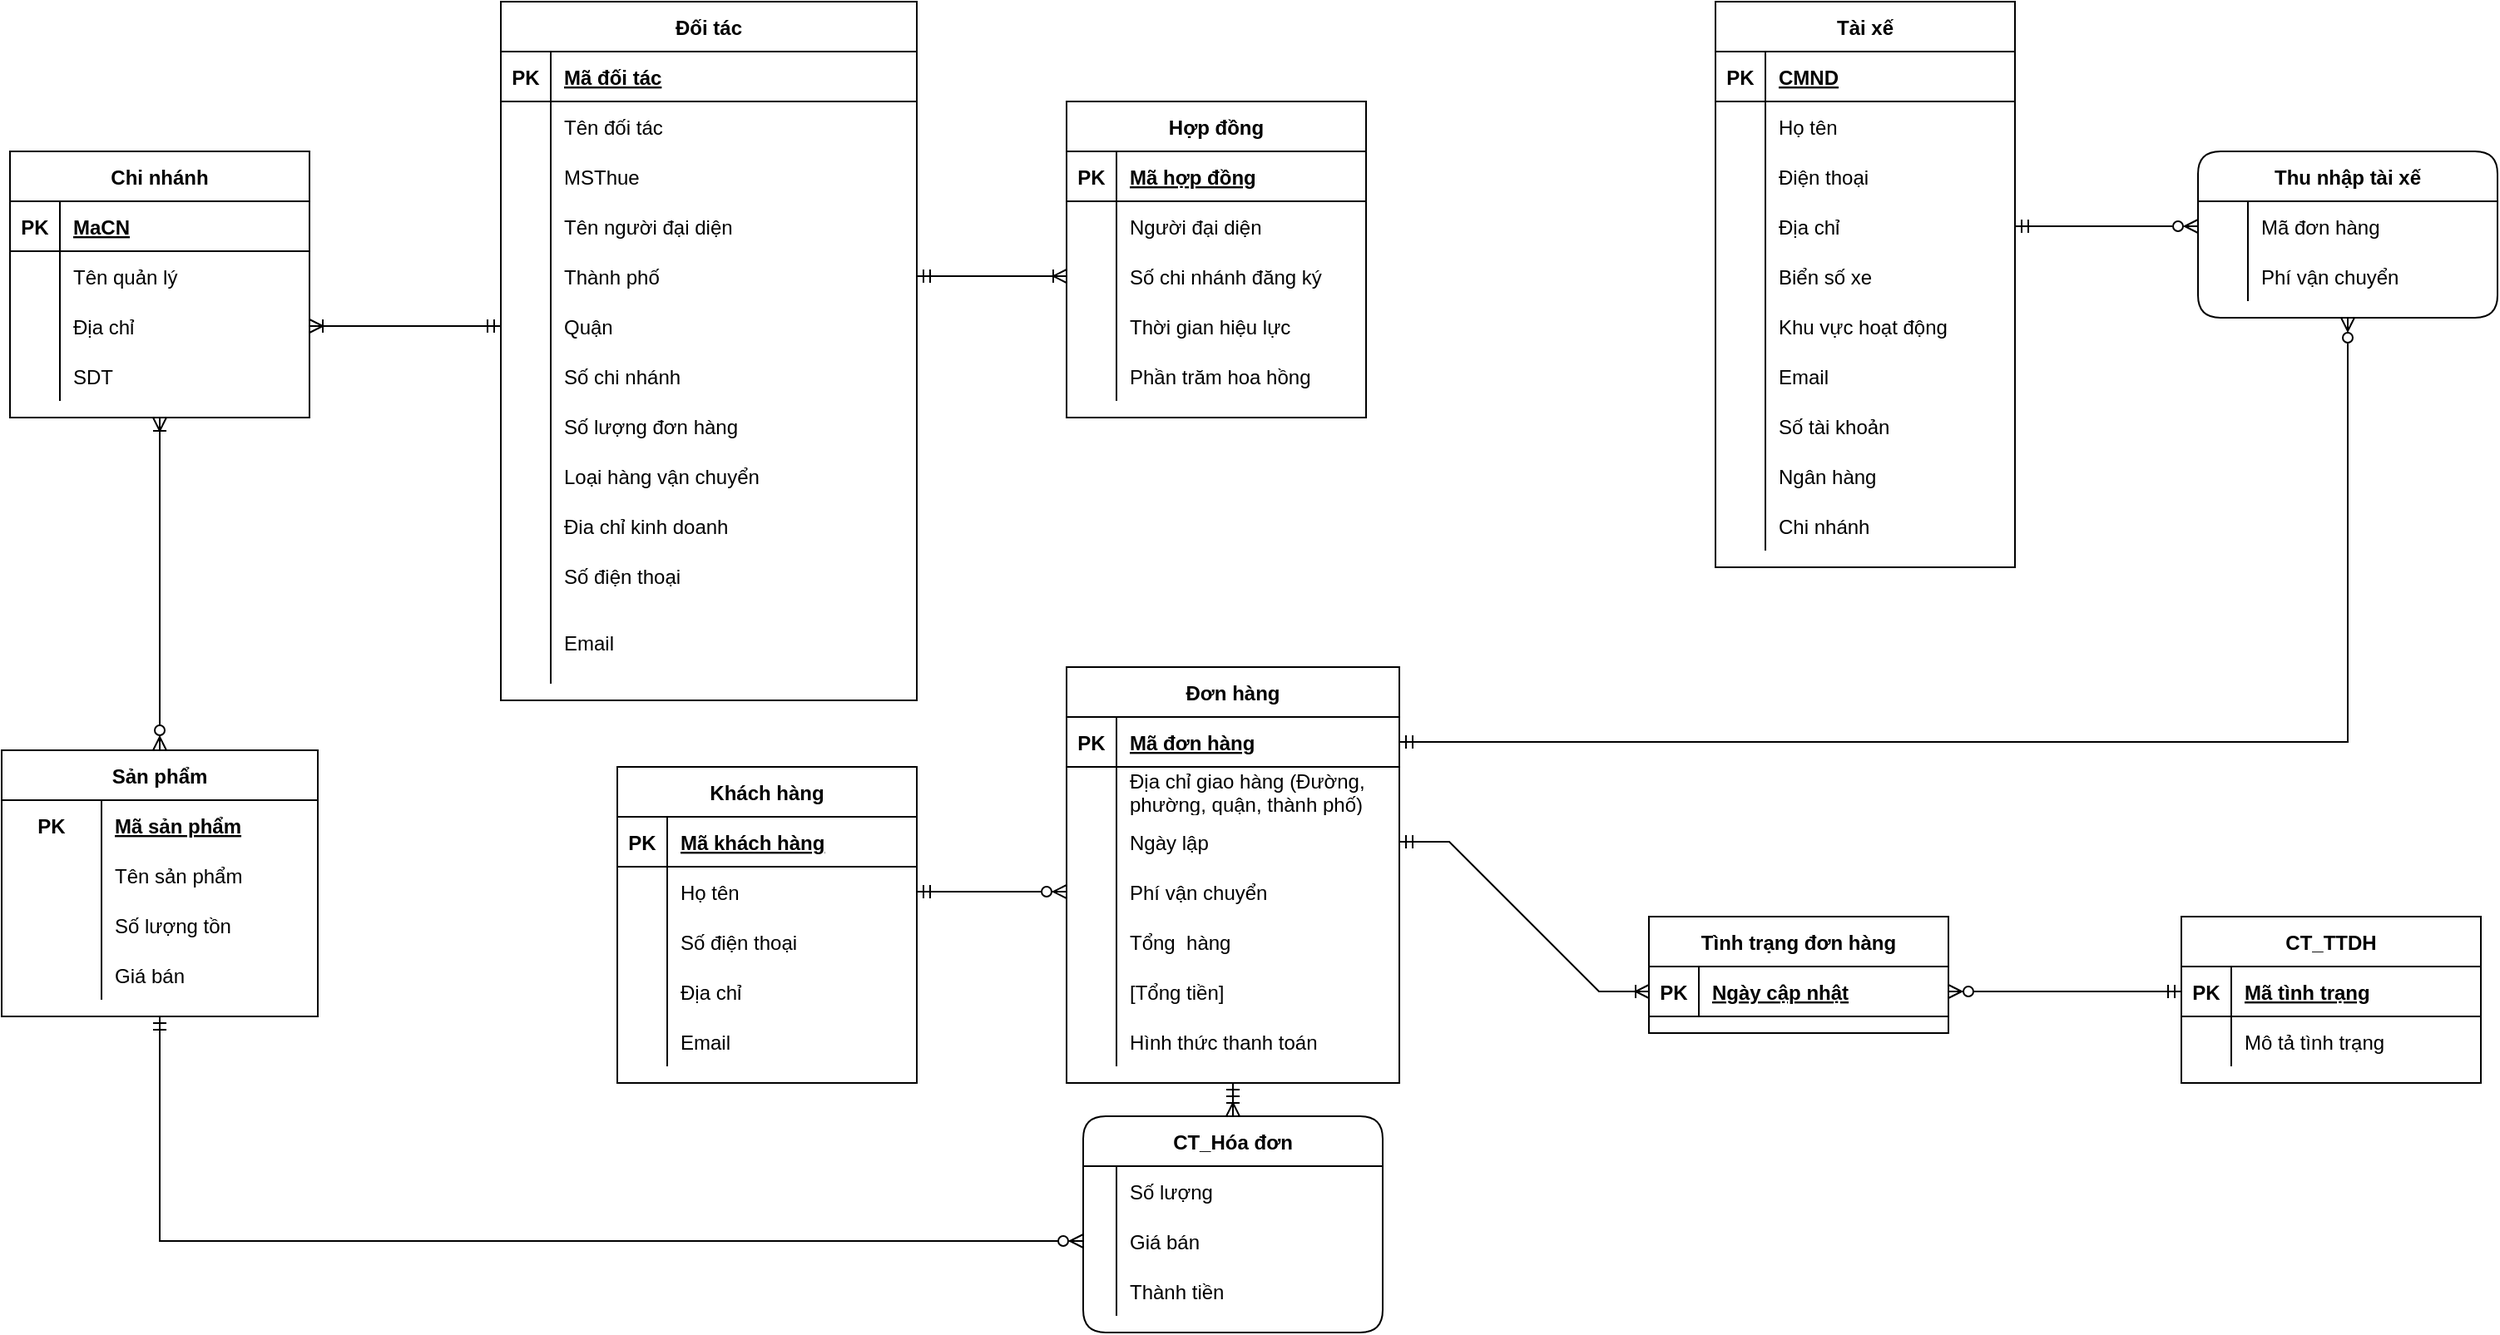 <mxfile version="15.4.0" type="device"><diagram id="R2lEEEUBdFMjLlhIrx00" name="Page-1"><mxGraphModel dx="1874" dy="1692" grid="1" gridSize="10" guides="1" tooltips="1" connect="1" arrows="1" fold="1" page="1" pageScale="1" pageWidth="850" pageHeight="1100" math="0" shadow="0" extFonts="Permanent Marker^https://fonts.googleapis.com/css?family=Permanent+Marker"><root><mxCell id="0"/><mxCell id="1" parent="0"/><mxCell id="YXAQcpSXE8l1mbAlE0Yn-155" value="Tài xế" style="shape=table;startSize=30;container=1;collapsible=1;childLayout=tableLayout;fixedRows=1;rowLines=0;fontStyle=1;align=center;resizeLast=1;" parent="1" vertex="1"><mxGeometry x="890" y="-30" width="180" height="340" as="geometry"/></mxCell><mxCell id="YXAQcpSXE8l1mbAlE0Yn-156" value="" style="shape=partialRectangle;collapsible=0;dropTarget=0;pointerEvents=0;fillColor=none;top=0;left=0;bottom=1;right=0;points=[[0,0.5],[1,0.5]];portConstraint=eastwest;" parent="YXAQcpSXE8l1mbAlE0Yn-155" vertex="1"><mxGeometry y="30" width="180" height="30" as="geometry"/></mxCell><mxCell id="YXAQcpSXE8l1mbAlE0Yn-157" value="PK" style="shape=partialRectangle;connectable=0;fillColor=none;top=0;left=0;bottom=0;right=0;fontStyle=1;overflow=hidden;" parent="YXAQcpSXE8l1mbAlE0Yn-156" vertex="1"><mxGeometry width="30" height="30" as="geometry"><mxRectangle width="30" height="30" as="alternateBounds"/></mxGeometry></mxCell><mxCell id="YXAQcpSXE8l1mbAlE0Yn-158" value="CMND" style="shape=partialRectangle;connectable=0;fillColor=none;top=0;left=0;bottom=0;right=0;align=left;spacingLeft=6;fontStyle=5;overflow=hidden;" parent="YXAQcpSXE8l1mbAlE0Yn-156" vertex="1"><mxGeometry x="30" width="150" height="30" as="geometry"><mxRectangle width="150" height="30" as="alternateBounds"/></mxGeometry></mxCell><mxCell id="YXAQcpSXE8l1mbAlE0Yn-159" value="" style="shape=partialRectangle;collapsible=0;dropTarget=0;pointerEvents=0;fillColor=none;top=0;left=0;bottom=0;right=0;points=[[0,0.5],[1,0.5]];portConstraint=eastwest;" parent="YXAQcpSXE8l1mbAlE0Yn-155" vertex="1"><mxGeometry y="60" width="180" height="30" as="geometry"/></mxCell><mxCell id="YXAQcpSXE8l1mbAlE0Yn-160" value="" style="shape=partialRectangle;connectable=0;fillColor=none;top=0;left=0;bottom=0;right=0;editable=1;overflow=hidden;" parent="YXAQcpSXE8l1mbAlE0Yn-159" vertex="1"><mxGeometry width="30" height="30" as="geometry"><mxRectangle width="30" height="30" as="alternateBounds"/></mxGeometry></mxCell><mxCell id="YXAQcpSXE8l1mbAlE0Yn-161" value="Họ tên" style="shape=partialRectangle;connectable=0;fillColor=none;top=0;left=0;bottom=0;right=0;align=left;spacingLeft=6;overflow=hidden;" parent="YXAQcpSXE8l1mbAlE0Yn-159" vertex="1"><mxGeometry x="30" width="150" height="30" as="geometry"><mxRectangle width="150" height="30" as="alternateBounds"/></mxGeometry></mxCell><mxCell id="YXAQcpSXE8l1mbAlE0Yn-162" value="" style="shape=partialRectangle;collapsible=0;dropTarget=0;pointerEvents=0;fillColor=none;top=0;left=0;bottom=0;right=0;points=[[0,0.5],[1,0.5]];portConstraint=eastwest;" parent="YXAQcpSXE8l1mbAlE0Yn-155" vertex="1"><mxGeometry y="90" width="180" height="30" as="geometry"/></mxCell><mxCell id="YXAQcpSXE8l1mbAlE0Yn-163" value="" style="shape=partialRectangle;connectable=0;fillColor=none;top=0;left=0;bottom=0;right=0;editable=1;overflow=hidden;" parent="YXAQcpSXE8l1mbAlE0Yn-162" vertex="1"><mxGeometry width="30" height="30" as="geometry"><mxRectangle width="30" height="30" as="alternateBounds"/></mxGeometry></mxCell><mxCell id="YXAQcpSXE8l1mbAlE0Yn-164" value="Điện thoại" style="shape=partialRectangle;connectable=0;fillColor=none;top=0;left=0;bottom=0;right=0;align=left;spacingLeft=6;overflow=hidden;" parent="YXAQcpSXE8l1mbAlE0Yn-162" vertex="1"><mxGeometry x="30" width="150" height="30" as="geometry"><mxRectangle width="150" height="30" as="alternateBounds"/></mxGeometry></mxCell><mxCell id="YXAQcpSXE8l1mbAlE0Yn-165" value="" style="shape=partialRectangle;collapsible=0;dropTarget=0;pointerEvents=0;fillColor=none;top=0;left=0;bottom=0;right=0;points=[[0,0.5],[1,0.5]];portConstraint=eastwest;" parent="YXAQcpSXE8l1mbAlE0Yn-155" vertex="1"><mxGeometry y="120" width="180" height="30" as="geometry"/></mxCell><mxCell id="YXAQcpSXE8l1mbAlE0Yn-166" value="" style="shape=partialRectangle;connectable=0;fillColor=none;top=0;left=0;bottom=0;right=0;editable=1;overflow=hidden;" parent="YXAQcpSXE8l1mbAlE0Yn-165" vertex="1"><mxGeometry width="30" height="30" as="geometry"><mxRectangle width="30" height="30" as="alternateBounds"/></mxGeometry></mxCell><mxCell id="YXAQcpSXE8l1mbAlE0Yn-167" value="Địa chỉ" style="shape=partialRectangle;connectable=0;fillColor=none;top=0;left=0;bottom=0;right=0;align=left;spacingLeft=6;overflow=hidden;" parent="YXAQcpSXE8l1mbAlE0Yn-165" vertex="1"><mxGeometry x="30" width="150" height="30" as="geometry"><mxRectangle width="150" height="30" as="alternateBounds"/></mxGeometry></mxCell><mxCell id="YXAQcpSXE8l1mbAlE0Yn-168" value="" style="shape=partialRectangle;collapsible=0;dropTarget=0;pointerEvents=0;fillColor=none;top=0;left=0;bottom=0;right=0;points=[[0,0.5],[1,0.5]];portConstraint=eastwest;" parent="YXAQcpSXE8l1mbAlE0Yn-155" vertex="1"><mxGeometry y="150" width="180" height="30" as="geometry"/></mxCell><mxCell id="YXAQcpSXE8l1mbAlE0Yn-169" value="" style="shape=partialRectangle;connectable=0;fillColor=none;top=0;left=0;bottom=0;right=0;editable=1;overflow=hidden;" parent="YXAQcpSXE8l1mbAlE0Yn-168" vertex="1"><mxGeometry width="30" height="30" as="geometry"><mxRectangle width="30" height="30" as="alternateBounds"/></mxGeometry></mxCell><mxCell id="YXAQcpSXE8l1mbAlE0Yn-170" value="Biển số xe" style="shape=partialRectangle;connectable=0;fillColor=none;top=0;left=0;bottom=0;right=0;align=left;spacingLeft=6;overflow=hidden;" parent="YXAQcpSXE8l1mbAlE0Yn-168" vertex="1"><mxGeometry x="30" width="150" height="30" as="geometry"><mxRectangle width="150" height="30" as="alternateBounds"/></mxGeometry></mxCell><mxCell id="YXAQcpSXE8l1mbAlE0Yn-171" value="" style="shape=partialRectangle;collapsible=0;dropTarget=0;pointerEvents=0;fillColor=none;top=0;left=0;bottom=0;right=0;points=[[0,0.5],[1,0.5]];portConstraint=eastwest;" parent="YXAQcpSXE8l1mbAlE0Yn-155" vertex="1"><mxGeometry y="180" width="180" height="30" as="geometry"/></mxCell><mxCell id="YXAQcpSXE8l1mbAlE0Yn-172" value="" style="shape=partialRectangle;connectable=0;fillColor=none;top=0;left=0;bottom=0;right=0;editable=1;overflow=hidden;" parent="YXAQcpSXE8l1mbAlE0Yn-171" vertex="1"><mxGeometry width="30" height="30" as="geometry"><mxRectangle width="30" height="30" as="alternateBounds"/></mxGeometry></mxCell><mxCell id="YXAQcpSXE8l1mbAlE0Yn-173" value="Khu vực hoạt động" style="shape=partialRectangle;connectable=0;fillColor=none;top=0;left=0;bottom=0;right=0;align=left;spacingLeft=6;overflow=hidden;" parent="YXAQcpSXE8l1mbAlE0Yn-171" vertex="1"><mxGeometry x="30" width="150" height="30" as="geometry"><mxRectangle width="150" height="30" as="alternateBounds"/></mxGeometry></mxCell><mxCell id="YXAQcpSXE8l1mbAlE0Yn-174" value="" style="shape=partialRectangle;collapsible=0;dropTarget=0;pointerEvents=0;fillColor=none;top=0;left=0;bottom=0;right=0;points=[[0,0.5],[1,0.5]];portConstraint=eastwest;" parent="YXAQcpSXE8l1mbAlE0Yn-155" vertex="1"><mxGeometry y="210" width="180" height="30" as="geometry"/></mxCell><mxCell id="YXAQcpSXE8l1mbAlE0Yn-175" value="" style="shape=partialRectangle;connectable=0;fillColor=none;top=0;left=0;bottom=0;right=0;editable=1;overflow=hidden;" parent="YXAQcpSXE8l1mbAlE0Yn-174" vertex="1"><mxGeometry width="30" height="30" as="geometry"><mxRectangle width="30" height="30" as="alternateBounds"/></mxGeometry></mxCell><mxCell id="YXAQcpSXE8l1mbAlE0Yn-176" value="Email" style="shape=partialRectangle;connectable=0;fillColor=none;top=0;left=0;bottom=0;right=0;align=left;spacingLeft=6;overflow=hidden;" parent="YXAQcpSXE8l1mbAlE0Yn-174" vertex="1"><mxGeometry x="30" width="150" height="30" as="geometry"><mxRectangle width="150" height="30" as="alternateBounds"/></mxGeometry></mxCell><mxCell id="YXAQcpSXE8l1mbAlE0Yn-177" value="" style="shape=partialRectangle;collapsible=0;dropTarget=0;pointerEvents=0;fillColor=none;top=0;left=0;bottom=0;right=0;points=[[0,0.5],[1,0.5]];portConstraint=eastwest;" parent="YXAQcpSXE8l1mbAlE0Yn-155" vertex="1"><mxGeometry y="240" width="180" height="30" as="geometry"/></mxCell><mxCell id="YXAQcpSXE8l1mbAlE0Yn-178" value="" style="shape=partialRectangle;connectable=0;fillColor=none;top=0;left=0;bottom=0;right=0;editable=1;overflow=hidden;" parent="YXAQcpSXE8l1mbAlE0Yn-177" vertex="1"><mxGeometry width="30" height="30" as="geometry"><mxRectangle width="30" height="30" as="alternateBounds"/></mxGeometry></mxCell><mxCell id="YXAQcpSXE8l1mbAlE0Yn-179" value="Số tài khoản" style="shape=partialRectangle;connectable=0;fillColor=none;top=0;left=0;bottom=0;right=0;align=left;spacingLeft=6;overflow=hidden;" parent="YXAQcpSXE8l1mbAlE0Yn-177" vertex="1"><mxGeometry x="30" width="150" height="30" as="geometry"><mxRectangle width="150" height="30" as="alternateBounds"/></mxGeometry></mxCell><mxCell id="YXAQcpSXE8l1mbAlE0Yn-180" value="" style="shape=partialRectangle;collapsible=0;dropTarget=0;pointerEvents=0;fillColor=none;top=0;left=0;bottom=0;right=0;points=[[0,0.5],[1,0.5]];portConstraint=eastwest;" parent="YXAQcpSXE8l1mbAlE0Yn-155" vertex="1"><mxGeometry y="270" width="180" height="30" as="geometry"/></mxCell><mxCell id="YXAQcpSXE8l1mbAlE0Yn-181" value="" style="shape=partialRectangle;connectable=0;fillColor=none;top=0;left=0;bottom=0;right=0;editable=1;overflow=hidden;" parent="YXAQcpSXE8l1mbAlE0Yn-180" vertex="1"><mxGeometry width="30" height="30" as="geometry"><mxRectangle width="30" height="30" as="alternateBounds"/></mxGeometry></mxCell><mxCell id="YXAQcpSXE8l1mbAlE0Yn-182" value="Ngân hàng" style="shape=partialRectangle;connectable=0;fillColor=none;top=0;left=0;bottom=0;right=0;align=left;spacingLeft=6;overflow=hidden;" parent="YXAQcpSXE8l1mbAlE0Yn-180" vertex="1"><mxGeometry x="30" width="150" height="30" as="geometry"><mxRectangle width="150" height="30" as="alternateBounds"/></mxGeometry></mxCell><mxCell id="YXAQcpSXE8l1mbAlE0Yn-183" value="" style="shape=partialRectangle;collapsible=0;dropTarget=0;pointerEvents=0;fillColor=none;top=0;left=0;bottom=0;right=0;points=[[0,0.5],[1,0.5]];portConstraint=eastwest;" parent="YXAQcpSXE8l1mbAlE0Yn-155" vertex="1"><mxGeometry y="300" width="180" height="30" as="geometry"/></mxCell><mxCell id="YXAQcpSXE8l1mbAlE0Yn-184" value="" style="shape=partialRectangle;connectable=0;fillColor=none;top=0;left=0;bottom=0;right=0;editable=1;overflow=hidden;" parent="YXAQcpSXE8l1mbAlE0Yn-183" vertex="1"><mxGeometry width="30" height="30" as="geometry"><mxRectangle width="30" height="30" as="alternateBounds"/></mxGeometry></mxCell><mxCell id="YXAQcpSXE8l1mbAlE0Yn-185" value="Chi nhánh" style="shape=partialRectangle;connectable=0;fillColor=none;top=0;left=0;bottom=0;right=0;align=left;spacingLeft=6;overflow=hidden;" parent="YXAQcpSXE8l1mbAlE0Yn-183" vertex="1"><mxGeometry x="30" width="150" height="30" as="geometry"><mxRectangle width="150" height="30" as="alternateBounds"/></mxGeometry></mxCell><mxCell id="C-vyLk0tnHw3VtMMgP7b-23" value="Đối tác" style="shape=table;startSize=30;container=1;collapsible=1;childLayout=tableLayout;fixedRows=1;rowLines=0;fontStyle=1;align=center;resizeLast=1;" parent="1" vertex="1"><mxGeometry x="160" y="-30" width="250" height="420" as="geometry"/></mxCell><mxCell id="C-vyLk0tnHw3VtMMgP7b-24" value="" style="shape=partialRectangle;collapsible=0;dropTarget=0;pointerEvents=0;fillColor=none;points=[[0,0.5],[1,0.5]];portConstraint=eastwest;top=0;left=0;right=0;bottom=1;" parent="C-vyLk0tnHw3VtMMgP7b-23" vertex="1"><mxGeometry y="30" width="250" height="30" as="geometry"/></mxCell><mxCell id="C-vyLk0tnHw3VtMMgP7b-25" value="PK" style="shape=partialRectangle;overflow=hidden;connectable=0;fillColor=none;top=0;left=0;bottom=0;right=0;fontStyle=1;" parent="C-vyLk0tnHw3VtMMgP7b-24" vertex="1"><mxGeometry width="30" height="30" as="geometry"><mxRectangle width="30" height="30" as="alternateBounds"/></mxGeometry></mxCell><mxCell id="C-vyLk0tnHw3VtMMgP7b-26" value="Mã đối tác" style="shape=partialRectangle;overflow=hidden;connectable=0;fillColor=none;top=0;left=0;bottom=0;right=0;align=left;spacingLeft=6;fontStyle=5;" parent="C-vyLk0tnHw3VtMMgP7b-24" vertex="1"><mxGeometry x="30" width="220" height="30" as="geometry"><mxRectangle width="220" height="30" as="alternateBounds"/></mxGeometry></mxCell><mxCell id="C-vyLk0tnHw3VtMMgP7b-27" value="" style="shape=partialRectangle;collapsible=0;dropTarget=0;pointerEvents=0;fillColor=none;points=[[0,0.5],[1,0.5]];portConstraint=eastwest;top=0;left=0;right=0;bottom=0;" parent="C-vyLk0tnHw3VtMMgP7b-23" vertex="1"><mxGeometry y="60" width="250" height="30" as="geometry"/></mxCell><mxCell id="C-vyLk0tnHw3VtMMgP7b-28" value="" style="shape=partialRectangle;overflow=hidden;connectable=0;fillColor=none;top=0;left=0;bottom=0;right=0;" parent="C-vyLk0tnHw3VtMMgP7b-27" vertex="1"><mxGeometry width="30" height="30" as="geometry"><mxRectangle width="30" height="30" as="alternateBounds"/></mxGeometry></mxCell><mxCell id="C-vyLk0tnHw3VtMMgP7b-29" value="Tên đối tác" style="shape=partialRectangle;overflow=hidden;connectable=0;fillColor=none;top=0;left=0;bottom=0;right=0;align=left;spacingLeft=6;" parent="C-vyLk0tnHw3VtMMgP7b-27" vertex="1"><mxGeometry x="30" width="220" height="30" as="geometry"><mxRectangle width="220" height="30" as="alternateBounds"/></mxGeometry></mxCell><mxCell id="uas-45tj4KwKF6VqmaHN-10" value="" style="shape=partialRectangle;collapsible=0;dropTarget=0;pointerEvents=0;fillColor=none;top=0;left=0;bottom=0;right=0;points=[[0,0.5],[1,0.5]];portConstraint=eastwest;" parent="C-vyLk0tnHw3VtMMgP7b-23" vertex="1"><mxGeometry y="90" width="250" height="30" as="geometry"/></mxCell><mxCell id="uas-45tj4KwKF6VqmaHN-11" value="" style="shape=partialRectangle;connectable=0;fillColor=none;top=0;left=0;bottom=0;right=0;editable=1;overflow=hidden;" parent="uas-45tj4KwKF6VqmaHN-10" vertex="1"><mxGeometry width="30" height="30" as="geometry"><mxRectangle width="30" height="30" as="alternateBounds"/></mxGeometry></mxCell><mxCell id="uas-45tj4KwKF6VqmaHN-12" value="MSThue" style="shape=partialRectangle;connectable=0;fillColor=none;top=0;left=0;bottom=0;right=0;align=left;spacingLeft=6;overflow=hidden;" parent="uas-45tj4KwKF6VqmaHN-10" vertex="1"><mxGeometry x="30" width="220" height="30" as="geometry"><mxRectangle width="220" height="30" as="alternateBounds"/></mxGeometry></mxCell><mxCell id="fnrPfXZx7cAHOLC7hxs2-1" value="" style="shape=partialRectangle;collapsible=0;dropTarget=0;pointerEvents=0;fillColor=none;points=[[0,0.5],[1,0.5]];portConstraint=eastwest;top=0;left=0;right=0;bottom=0;" parent="C-vyLk0tnHw3VtMMgP7b-23" vertex="1"><mxGeometry y="120" width="250" height="30" as="geometry"/></mxCell><mxCell id="fnrPfXZx7cAHOLC7hxs2-2" value="" style="shape=partialRectangle;overflow=hidden;connectable=0;fillColor=none;top=0;left=0;bottom=0;right=0;" parent="fnrPfXZx7cAHOLC7hxs2-1" vertex="1"><mxGeometry width="30" height="30" as="geometry"><mxRectangle width="30" height="30" as="alternateBounds"/></mxGeometry></mxCell><mxCell id="fnrPfXZx7cAHOLC7hxs2-3" value="Tên người đại diện" style="shape=partialRectangle;overflow=hidden;connectable=0;fillColor=none;top=0;left=0;bottom=0;right=0;align=left;spacingLeft=6;" parent="fnrPfXZx7cAHOLC7hxs2-1" vertex="1"><mxGeometry x="30" width="220" height="30" as="geometry"><mxRectangle width="220" height="30" as="alternateBounds"/></mxGeometry></mxCell><mxCell id="YXAQcpSXE8l1mbAlE0Yn-1" value="" style="shape=partialRectangle;collapsible=0;dropTarget=0;pointerEvents=0;fillColor=none;points=[[0,0.5],[1,0.5]];portConstraint=eastwest;top=0;left=0;right=0;bottom=0;" parent="C-vyLk0tnHw3VtMMgP7b-23" vertex="1"><mxGeometry y="150" width="250" height="30" as="geometry"/></mxCell><mxCell id="YXAQcpSXE8l1mbAlE0Yn-2" value="" style="shape=partialRectangle;overflow=hidden;connectable=0;fillColor=none;top=0;left=0;bottom=0;right=0;" parent="YXAQcpSXE8l1mbAlE0Yn-1" vertex="1"><mxGeometry width="30" height="30" as="geometry"><mxRectangle width="30" height="30" as="alternateBounds"/></mxGeometry></mxCell><mxCell id="YXAQcpSXE8l1mbAlE0Yn-3" value="Thành phố" style="shape=partialRectangle;overflow=hidden;connectable=0;fillColor=none;top=0;left=0;bottom=0;right=0;align=left;spacingLeft=6;" parent="YXAQcpSXE8l1mbAlE0Yn-1" vertex="1"><mxGeometry x="30" width="220" height="30" as="geometry"><mxRectangle width="220" height="30" as="alternateBounds"/></mxGeometry></mxCell><mxCell id="YXAQcpSXE8l1mbAlE0Yn-4" value="" style="shape=partialRectangle;collapsible=0;dropTarget=0;pointerEvents=0;fillColor=none;points=[[0,0.5],[1,0.5]];portConstraint=eastwest;top=0;left=0;right=0;bottom=0;" parent="C-vyLk0tnHw3VtMMgP7b-23" vertex="1"><mxGeometry y="180" width="250" height="30" as="geometry"/></mxCell><mxCell id="YXAQcpSXE8l1mbAlE0Yn-5" value="" style="shape=partialRectangle;overflow=hidden;connectable=0;fillColor=none;top=0;left=0;bottom=0;right=0;" parent="YXAQcpSXE8l1mbAlE0Yn-4" vertex="1"><mxGeometry width="30" height="30" as="geometry"><mxRectangle width="30" height="30" as="alternateBounds"/></mxGeometry></mxCell><mxCell id="YXAQcpSXE8l1mbAlE0Yn-6" value="Quận" style="shape=partialRectangle;overflow=hidden;connectable=0;fillColor=none;top=0;left=0;bottom=0;right=0;align=left;spacingLeft=6;" parent="YXAQcpSXE8l1mbAlE0Yn-4" vertex="1"><mxGeometry x="30" width="220" height="30" as="geometry"><mxRectangle width="220" height="30" as="alternateBounds"/></mxGeometry></mxCell><mxCell id="YXAQcpSXE8l1mbAlE0Yn-7" value="" style="shape=partialRectangle;collapsible=0;dropTarget=0;pointerEvents=0;fillColor=none;points=[[0,0.5],[1,0.5]];portConstraint=eastwest;top=0;left=0;right=0;bottom=0;" parent="C-vyLk0tnHw3VtMMgP7b-23" vertex="1"><mxGeometry y="210" width="250" height="30" as="geometry"/></mxCell><mxCell id="YXAQcpSXE8l1mbAlE0Yn-8" value="" style="shape=partialRectangle;overflow=hidden;connectable=0;fillColor=none;top=0;left=0;bottom=0;right=0;" parent="YXAQcpSXE8l1mbAlE0Yn-7" vertex="1"><mxGeometry width="30" height="30" as="geometry"><mxRectangle width="30" height="30" as="alternateBounds"/></mxGeometry></mxCell><mxCell id="YXAQcpSXE8l1mbAlE0Yn-9" value="Số chi nhánh" style="shape=partialRectangle;overflow=hidden;connectable=0;fillColor=none;top=0;left=0;bottom=0;right=0;align=left;spacingLeft=6;" parent="YXAQcpSXE8l1mbAlE0Yn-7" vertex="1"><mxGeometry x="30" width="220" height="30" as="geometry"><mxRectangle width="220" height="30" as="alternateBounds"/></mxGeometry></mxCell><mxCell id="YXAQcpSXE8l1mbAlE0Yn-10" value="" style="shape=partialRectangle;collapsible=0;dropTarget=0;pointerEvents=0;fillColor=none;points=[[0,0.5],[1,0.5]];portConstraint=eastwest;top=0;left=0;right=0;bottom=0;" parent="C-vyLk0tnHw3VtMMgP7b-23" vertex="1"><mxGeometry y="240" width="250" height="30" as="geometry"/></mxCell><mxCell id="YXAQcpSXE8l1mbAlE0Yn-11" value="" style="shape=partialRectangle;overflow=hidden;connectable=0;fillColor=none;top=0;left=0;bottom=0;right=0;" parent="YXAQcpSXE8l1mbAlE0Yn-10" vertex="1"><mxGeometry width="30" height="30" as="geometry"><mxRectangle width="30" height="30" as="alternateBounds"/></mxGeometry></mxCell><mxCell id="YXAQcpSXE8l1mbAlE0Yn-12" value="Số lượng đơn hàng" style="shape=partialRectangle;overflow=hidden;connectable=0;fillColor=none;top=0;left=0;bottom=0;right=0;align=left;spacingLeft=6;" parent="YXAQcpSXE8l1mbAlE0Yn-10" vertex="1"><mxGeometry x="30" width="220" height="30" as="geometry"><mxRectangle width="220" height="30" as="alternateBounds"/></mxGeometry></mxCell><mxCell id="YXAQcpSXE8l1mbAlE0Yn-13" value="" style="shape=partialRectangle;collapsible=0;dropTarget=0;pointerEvents=0;fillColor=none;points=[[0,0.5],[1,0.5]];portConstraint=eastwest;top=0;left=0;right=0;bottom=0;" parent="C-vyLk0tnHw3VtMMgP7b-23" vertex="1"><mxGeometry y="270" width="250" height="30" as="geometry"/></mxCell><mxCell id="YXAQcpSXE8l1mbAlE0Yn-14" value="" style="shape=partialRectangle;overflow=hidden;connectable=0;fillColor=none;top=0;left=0;bottom=0;right=0;" parent="YXAQcpSXE8l1mbAlE0Yn-13" vertex="1"><mxGeometry width="30" height="30" as="geometry"><mxRectangle width="30" height="30" as="alternateBounds"/></mxGeometry></mxCell><mxCell id="YXAQcpSXE8l1mbAlE0Yn-15" value="Loại hàng vận chuyển" style="shape=partialRectangle;overflow=hidden;connectable=0;fillColor=none;top=0;left=0;bottom=0;right=0;align=left;spacingLeft=6;" parent="YXAQcpSXE8l1mbAlE0Yn-13" vertex="1"><mxGeometry x="30" width="220" height="30" as="geometry"><mxRectangle width="220" height="30" as="alternateBounds"/></mxGeometry></mxCell><mxCell id="YXAQcpSXE8l1mbAlE0Yn-16" value="" style="shape=partialRectangle;collapsible=0;dropTarget=0;pointerEvents=0;fillColor=none;points=[[0,0.5],[1,0.5]];portConstraint=eastwest;top=0;left=0;right=0;bottom=0;" parent="C-vyLk0tnHw3VtMMgP7b-23" vertex="1"><mxGeometry y="300" width="250" height="30" as="geometry"/></mxCell><mxCell id="YXAQcpSXE8l1mbAlE0Yn-17" value="" style="shape=partialRectangle;overflow=hidden;connectable=0;fillColor=none;top=0;left=0;bottom=0;right=0;" parent="YXAQcpSXE8l1mbAlE0Yn-16" vertex="1"><mxGeometry width="30" height="30" as="geometry"><mxRectangle width="30" height="30" as="alternateBounds"/></mxGeometry></mxCell><mxCell id="YXAQcpSXE8l1mbAlE0Yn-18" value="Đia chỉ kinh doanh" style="shape=partialRectangle;overflow=hidden;connectable=0;fillColor=none;top=0;left=0;bottom=0;right=0;align=left;spacingLeft=6;" parent="YXAQcpSXE8l1mbAlE0Yn-16" vertex="1"><mxGeometry x="30" width="220" height="30" as="geometry"><mxRectangle width="220" height="30" as="alternateBounds"/></mxGeometry></mxCell><mxCell id="YXAQcpSXE8l1mbAlE0Yn-19" value="" style="shape=partialRectangle;collapsible=0;dropTarget=0;pointerEvents=0;fillColor=none;points=[[0,0.5],[1,0.5]];portConstraint=eastwest;top=0;left=0;right=0;bottom=0;" parent="C-vyLk0tnHw3VtMMgP7b-23" vertex="1"><mxGeometry y="330" width="250" height="30" as="geometry"/></mxCell><mxCell id="YXAQcpSXE8l1mbAlE0Yn-20" value="" style="shape=partialRectangle;overflow=hidden;connectable=0;fillColor=none;top=0;left=0;bottom=0;right=0;" parent="YXAQcpSXE8l1mbAlE0Yn-19" vertex="1"><mxGeometry width="30" height="30" as="geometry"><mxRectangle width="30" height="30" as="alternateBounds"/></mxGeometry></mxCell><mxCell id="YXAQcpSXE8l1mbAlE0Yn-21" value="Số điện thoại" style="shape=partialRectangle;overflow=hidden;connectable=0;fillColor=none;top=0;left=0;bottom=0;right=0;align=left;spacingLeft=6;" parent="YXAQcpSXE8l1mbAlE0Yn-19" vertex="1"><mxGeometry x="30" width="220" height="30" as="geometry"><mxRectangle width="220" height="30" as="alternateBounds"/></mxGeometry></mxCell><mxCell id="YXAQcpSXE8l1mbAlE0Yn-22" value="" style="shape=partialRectangle;collapsible=0;dropTarget=0;pointerEvents=0;fillColor=none;points=[[0,0.5],[1,0.5]];portConstraint=eastwest;top=0;left=0;right=0;bottom=0;" parent="C-vyLk0tnHw3VtMMgP7b-23" vertex="1"><mxGeometry y="360" width="250" height="50" as="geometry"/></mxCell><mxCell id="YXAQcpSXE8l1mbAlE0Yn-23" value="" style="shape=partialRectangle;overflow=hidden;connectable=0;fillColor=none;top=0;left=0;bottom=0;right=0;" parent="YXAQcpSXE8l1mbAlE0Yn-22" vertex="1"><mxGeometry width="30" height="50" as="geometry"><mxRectangle width="30" height="50" as="alternateBounds"/></mxGeometry></mxCell><mxCell id="YXAQcpSXE8l1mbAlE0Yn-24" value="Email" style="shape=partialRectangle;overflow=hidden;connectable=0;fillColor=none;top=0;left=0;bottom=0;right=0;align=left;spacingLeft=6;" parent="YXAQcpSXE8l1mbAlE0Yn-22" vertex="1"><mxGeometry x="30" width="220" height="50" as="geometry"><mxRectangle width="220" height="50" as="alternateBounds"/></mxGeometry></mxCell><mxCell id="YXAQcpSXE8l1mbAlE0Yn-25" value="Hợp đồng" style="shape=table;startSize=30;container=1;collapsible=1;childLayout=tableLayout;fixedRows=1;rowLines=0;fontStyle=1;align=center;resizeLast=1;" parent="1" vertex="1"><mxGeometry x="500" y="30" width="180" height="190" as="geometry"/></mxCell><mxCell id="YXAQcpSXE8l1mbAlE0Yn-26" value="" style="shape=partialRectangle;collapsible=0;dropTarget=0;pointerEvents=0;fillColor=none;top=0;left=0;bottom=1;right=0;points=[[0,0.5],[1,0.5]];portConstraint=eastwest;" parent="YXAQcpSXE8l1mbAlE0Yn-25" vertex="1"><mxGeometry y="30" width="180" height="30" as="geometry"/></mxCell><mxCell id="YXAQcpSXE8l1mbAlE0Yn-27" value="PK" style="shape=partialRectangle;connectable=0;fillColor=none;top=0;left=0;bottom=0;right=0;fontStyle=1;overflow=hidden;" parent="YXAQcpSXE8l1mbAlE0Yn-26" vertex="1"><mxGeometry width="30" height="30" as="geometry"><mxRectangle width="30" height="30" as="alternateBounds"/></mxGeometry></mxCell><mxCell id="YXAQcpSXE8l1mbAlE0Yn-28" value="Mã hợp đồng" style="shape=partialRectangle;connectable=0;fillColor=none;top=0;left=0;bottom=0;right=0;align=left;spacingLeft=6;fontStyle=5;overflow=hidden;" parent="YXAQcpSXE8l1mbAlE0Yn-26" vertex="1"><mxGeometry x="30" width="150" height="30" as="geometry"><mxRectangle width="150" height="30" as="alternateBounds"/></mxGeometry></mxCell><mxCell id="YXAQcpSXE8l1mbAlE0Yn-29" value="" style="shape=partialRectangle;collapsible=0;dropTarget=0;pointerEvents=0;fillColor=none;top=0;left=0;bottom=0;right=0;points=[[0,0.5],[1,0.5]];portConstraint=eastwest;" parent="YXAQcpSXE8l1mbAlE0Yn-25" vertex="1"><mxGeometry y="60" width="180" height="30" as="geometry"/></mxCell><mxCell id="YXAQcpSXE8l1mbAlE0Yn-30" value="" style="shape=partialRectangle;connectable=0;fillColor=none;top=0;left=0;bottom=0;right=0;editable=1;overflow=hidden;" parent="YXAQcpSXE8l1mbAlE0Yn-29" vertex="1"><mxGeometry width="30" height="30" as="geometry"><mxRectangle width="30" height="30" as="alternateBounds"/></mxGeometry></mxCell><mxCell id="YXAQcpSXE8l1mbAlE0Yn-31" value="Người đại diện" style="shape=partialRectangle;connectable=0;fillColor=none;top=0;left=0;bottom=0;right=0;align=left;spacingLeft=6;overflow=hidden;" parent="YXAQcpSXE8l1mbAlE0Yn-29" vertex="1"><mxGeometry x="30" width="150" height="30" as="geometry"><mxRectangle width="150" height="30" as="alternateBounds"/></mxGeometry></mxCell><mxCell id="YXAQcpSXE8l1mbAlE0Yn-32" value="" style="shape=partialRectangle;collapsible=0;dropTarget=0;pointerEvents=0;fillColor=none;top=0;left=0;bottom=0;right=0;points=[[0,0.5],[1,0.5]];portConstraint=eastwest;" parent="YXAQcpSXE8l1mbAlE0Yn-25" vertex="1"><mxGeometry y="90" width="180" height="30" as="geometry"/></mxCell><mxCell id="YXAQcpSXE8l1mbAlE0Yn-33" value="" style="shape=partialRectangle;connectable=0;fillColor=none;top=0;left=0;bottom=0;right=0;editable=1;overflow=hidden;" parent="YXAQcpSXE8l1mbAlE0Yn-32" vertex="1"><mxGeometry width="30" height="30" as="geometry"><mxRectangle width="30" height="30" as="alternateBounds"/></mxGeometry></mxCell><mxCell id="YXAQcpSXE8l1mbAlE0Yn-34" value="Số chi nhánh đăng ký" style="shape=partialRectangle;connectable=0;fillColor=none;top=0;left=0;bottom=0;right=0;align=left;spacingLeft=6;overflow=hidden;" parent="YXAQcpSXE8l1mbAlE0Yn-32" vertex="1"><mxGeometry x="30" width="150" height="30" as="geometry"><mxRectangle width="150" height="30" as="alternateBounds"/></mxGeometry></mxCell><mxCell id="YXAQcpSXE8l1mbAlE0Yn-38" value="" style="shape=partialRectangle;collapsible=0;dropTarget=0;pointerEvents=0;fillColor=none;top=0;left=0;bottom=0;right=0;points=[[0,0.5],[1,0.5]];portConstraint=eastwest;" parent="YXAQcpSXE8l1mbAlE0Yn-25" vertex="1"><mxGeometry y="120" width="180" height="30" as="geometry"/></mxCell><mxCell id="YXAQcpSXE8l1mbAlE0Yn-39" value="" style="shape=partialRectangle;connectable=0;fillColor=none;top=0;left=0;bottom=0;right=0;editable=1;overflow=hidden;" parent="YXAQcpSXE8l1mbAlE0Yn-38" vertex="1"><mxGeometry width="30" height="30" as="geometry"><mxRectangle width="30" height="30" as="alternateBounds"/></mxGeometry></mxCell><mxCell id="YXAQcpSXE8l1mbAlE0Yn-40" value="Thời gian hiệu lực" style="shape=partialRectangle;connectable=0;fillColor=none;top=0;left=0;bottom=0;right=0;align=left;spacingLeft=6;overflow=hidden;" parent="YXAQcpSXE8l1mbAlE0Yn-38" vertex="1"><mxGeometry x="30" width="150" height="30" as="geometry"><mxRectangle width="150" height="30" as="alternateBounds"/></mxGeometry></mxCell><mxCell id="YXAQcpSXE8l1mbAlE0Yn-44" value="" style="shape=partialRectangle;collapsible=0;dropTarget=0;pointerEvents=0;fillColor=none;top=0;left=0;bottom=0;right=0;points=[[0,0.5],[1,0.5]];portConstraint=eastwest;" parent="YXAQcpSXE8l1mbAlE0Yn-25" vertex="1"><mxGeometry y="150" width="180" height="30" as="geometry"/></mxCell><mxCell id="YXAQcpSXE8l1mbAlE0Yn-45" value="" style="shape=partialRectangle;connectable=0;fillColor=none;top=0;left=0;bottom=0;right=0;editable=1;overflow=hidden;" parent="YXAQcpSXE8l1mbAlE0Yn-44" vertex="1"><mxGeometry width="30" height="30" as="geometry"><mxRectangle width="30" height="30" as="alternateBounds"/></mxGeometry></mxCell><mxCell id="YXAQcpSXE8l1mbAlE0Yn-46" value="Phần trăm hoa hồng" style="shape=partialRectangle;connectable=0;fillColor=none;top=0;left=0;bottom=0;right=0;align=left;spacingLeft=6;overflow=hidden;" parent="YXAQcpSXE8l1mbAlE0Yn-44" vertex="1"><mxGeometry x="30" width="150" height="30" as="geometry"><mxRectangle width="150" height="30" as="alternateBounds"/></mxGeometry></mxCell><mxCell id="YXAQcpSXE8l1mbAlE0Yn-66" value="Sản phẩm" style="shape=table;startSize=30;container=1;collapsible=1;childLayout=tableLayout;fixedRows=1;rowLines=0;fontStyle=1;align=center;resizeLast=1;rounded=0;sketch=0;shadow=0;" parent="1" vertex="1"><mxGeometry x="-140" y="420" width="190" height="160" as="geometry"/></mxCell><mxCell id="YXAQcpSXE8l1mbAlE0Yn-67" value="" style="shape=partialRectangle;collapsible=0;dropTarget=0;pointerEvents=0;fillColor=none;top=0;left=0;bottom=0;right=0;points=[[0,0.5],[1,0.5]];portConstraint=eastwest;" parent="YXAQcpSXE8l1mbAlE0Yn-66" vertex="1"><mxGeometry y="30" width="190" height="30" as="geometry"/></mxCell><mxCell id="YXAQcpSXE8l1mbAlE0Yn-68" value="PK" style="shape=partialRectangle;connectable=0;fillColor=none;top=0;left=0;bottom=0;right=0;fontStyle=1;overflow=hidden;" parent="YXAQcpSXE8l1mbAlE0Yn-67" vertex="1"><mxGeometry width="60" height="30" as="geometry"><mxRectangle width="60" height="30" as="alternateBounds"/></mxGeometry></mxCell><mxCell id="YXAQcpSXE8l1mbAlE0Yn-69" value="Mã sản phẩm" style="shape=partialRectangle;connectable=0;fillColor=none;top=0;left=0;bottom=0;right=0;align=left;spacingLeft=6;fontStyle=5;overflow=hidden;" parent="YXAQcpSXE8l1mbAlE0Yn-67" vertex="1"><mxGeometry x="60" width="130" height="30" as="geometry"><mxRectangle width="130" height="30" as="alternateBounds"/></mxGeometry></mxCell><mxCell id="YXAQcpSXE8l1mbAlE0Yn-73" value="" style="shape=partialRectangle;collapsible=0;dropTarget=0;pointerEvents=0;fillColor=none;top=0;left=0;bottom=0;right=0;points=[[0,0.5],[1,0.5]];portConstraint=eastwest;" parent="YXAQcpSXE8l1mbAlE0Yn-66" vertex="1"><mxGeometry y="60" width="190" height="30" as="geometry"/></mxCell><mxCell id="YXAQcpSXE8l1mbAlE0Yn-74" value="" style="shape=partialRectangle;connectable=0;fillColor=none;top=0;left=0;bottom=0;right=0;editable=1;overflow=hidden;" parent="YXAQcpSXE8l1mbAlE0Yn-73" vertex="1"><mxGeometry width="60" height="30" as="geometry"><mxRectangle width="60" height="30" as="alternateBounds"/></mxGeometry></mxCell><mxCell id="YXAQcpSXE8l1mbAlE0Yn-75" value="Tên sản phẩm" style="shape=partialRectangle;connectable=0;fillColor=none;top=0;left=0;bottom=0;right=0;align=left;spacingLeft=6;overflow=hidden;" parent="YXAQcpSXE8l1mbAlE0Yn-73" vertex="1"><mxGeometry x="60" width="130" height="30" as="geometry"><mxRectangle width="130" height="30" as="alternateBounds"/></mxGeometry></mxCell><mxCell id="fnrPfXZx7cAHOLC7hxs2-27" value="" style="shape=partialRectangle;collapsible=0;dropTarget=0;pointerEvents=0;fillColor=none;top=0;left=0;bottom=0;right=0;points=[[0,0.5],[1,0.5]];portConstraint=eastwest;" parent="YXAQcpSXE8l1mbAlE0Yn-66" vertex="1"><mxGeometry y="90" width="190" height="30" as="geometry"/></mxCell><mxCell id="fnrPfXZx7cAHOLC7hxs2-28" value="" style="shape=partialRectangle;connectable=0;fillColor=none;top=0;left=0;bottom=0;right=0;editable=1;overflow=hidden;" parent="fnrPfXZx7cAHOLC7hxs2-27" vertex="1"><mxGeometry width="60" height="30" as="geometry"><mxRectangle width="60" height="30" as="alternateBounds"/></mxGeometry></mxCell><mxCell id="fnrPfXZx7cAHOLC7hxs2-29" value="Số lượng tồn" style="shape=partialRectangle;connectable=0;fillColor=none;top=0;left=0;bottom=0;right=0;align=left;spacingLeft=6;overflow=hidden;" parent="fnrPfXZx7cAHOLC7hxs2-27" vertex="1"><mxGeometry x="60" width="130" height="30" as="geometry"><mxRectangle width="130" height="30" as="alternateBounds"/></mxGeometry></mxCell><mxCell id="YXAQcpSXE8l1mbAlE0Yn-76" value="" style="shape=partialRectangle;collapsible=0;dropTarget=0;pointerEvents=0;fillColor=none;top=0;left=0;bottom=0;right=0;points=[[0,0.5],[1,0.5]];portConstraint=eastwest;" parent="YXAQcpSXE8l1mbAlE0Yn-66" vertex="1"><mxGeometry y="120" width="190" height="30" as="geometry"/></mxCell><mxCell id="YXAQcpSXE8l1mbAlE0Yn-77" value="" style="shape=partialRectangle;connectable=0;fillColor=none;top=0;left=0;bottom=0;right=0;editable=1;overflow=hidden;" parent="YXAQcpSXE8l1mbAlE0Yn-76" vertex="1"><mxGeometry width="60" height="30" as="geometry"><mxRectangle width="60" height="30" as="alternateBounds"/></mxGeometry></mxCell><mxCell id="YXAQcpSXE8l1mbAlE0Yn-78" value="Giá bán" style="shape=partialRectangle;connectable=0;fillColor=none;top=0;left=0;bottom=0;right=0;align=left;spacingLeft=6;overflow=hidden;" parent="YXAQcpSXE8l1mbAlE0Yn-76" vertex="1"><mxGeometry x="60" width="130" height="30" as="geometry"><mxRectangle width="130" height="30" as="alternateBounds"/></mxGeometry></mxCell><mxCell id="YXAQcpSXE8l1mbAlE0Yn-79" value="Đơn hàng" style="shape=table;startSize=30;container=1;collapsible=1;childLayout=tableLayout;fixedRows=1;rowLines=0;fontStyle=1;align=center;resizeLast=1;" parent="1" vertex="1"><mxGeometry x="500" y="370" width="200" height="250" as="geometry"/></mxCell><mxCell id="YXAQcpSXE8l1mbAlE0Yn-80" value="" style="shape=partialRectangle;collapsible=0;dropTarget=0;pointerEvents=0;fillColor=none;top=0;left=0;bottom=1;right=0;points=[[0,0.5],[1,0.5]];portConstraint=eastwest;" parent="YXAQcpSXE8l1mbAlE0Yn-79" vertex="1"><mxGeometry y="30" width="200" height="30" as="geometry"/></mxCell><mxCell id="YXAQcpSXE8l1mbAlE0Yn-81" value="PK" style="shape=partialRectangle;connectable=0;fillColor=none;top=0;left=0;bottom=0;right=0;fontStyle=1;overflow=hidden;" parent="YXAQcpSXE8l1mbAlE0Yn-80" vertex="1"><mxGeometry width="30" height="30" as="geometry"><mxRectangle width="30" height="30" as="alternateBounds"/></mxGeometry></mxCell><mxCell id="YXAQcpSXE8l1mbAlE0Yn-82" value="Mã đơn hàng" style="shape=partialRectangle;connectable=0;fillColor=none;top=0;left=0;bottom=0;right=0;align=left;spacingLeft=6;fontStyle=5;overflow=hidden;" parent="YXAQcpSXE8l1mbAlE0Yn-80" vertex="1"><mxGeometry x="30" width="170" height="30" as="geometry"><mxRectangle width="170" height="30" as="alternateBounds"/></mxGeometry></mxCell><mxCell id="YXAQcpSXE8l1mbAlE0Yn-86" value="" style="shape=partialRectangle;collapsible=0;dropTarget=0;pointerEvents=0;fillColor=none;top=0;left=0;bottom=0;right=0;points=[[0,0.5],[1,0.5]];portConstraint=eastwest;" parent="YXAQcpSXE8l1mbAlE0Yn-79" vertex="1"><mxGeometry y="60" width="200" height="30" as="geometry"/></mxCell><mxCell id="YXAQcpSXE8l1mbAlE0Yn-87" value="" style="shape=partialRectangle;connectable=0;fillColor=none;top=0;left=0;bottom=0;right=0;editable=1;overflow=hidden;" parent="YXAQcpSXE8l1mbAlE0Yn-86" vertex="1"><mxGeometry width="30" height="30" as="geometry"><mxRectangle width="30" height="30" as="alternateBounds"/></mxGeometry></mxCell><mxCell id="YXAQcpSXE8l1mbAlE0Yn-88" value="Địa chỉ giao hàng (Đường, &#10;phường, quận, thành phố)" style="shape=partialRectangle;connectable=0;fillColor=none;top=0;left=0;bottom=0;right=0;align=left;spacingLeft=6;overflow=hidden;" parent="YXAQcpSXE8l1mbAlE0Yn-86" vertex="1"><mxGeometry x="30" width="170" height="30" as="geometry"><mxRectangle width="170" height="30" as="alternateBounds"/></mxGeometry></mxCell><mxCell id="YXAQcpSXE8l1mbAlE0Yn-92" value="" style="shape=partialRectangle;collapsible=0;dropTarget=0;pointerEvents=0;fillColor=none;top=0;left=0;bottom=0;right=0;points=[[0,0.5],[1,0.5]];portConstraint=eastwest;" parent="YXAQcpSXE8l1mbAlE0Yn-79" vertex="1"><mxGeometry y="90" width="200" height="30" as="geometry"/></mxCell><mxCell id="YXAQcpSXE8l1mbAlE0Yn-93" value="" style="shape=partialRectangle;connectable=0;fillColor=none;top=0;left=0;bottom=0;right=0;editable=1;overflow=hidden;" parent="YXAQcpSXE8l1mbAlE0Yn-92" vertex="1"><mxGeometry width="30" height="30" as="geometry"><mxRectangle width="30" height="30" as="alternateBounds"/></mxGeometry></mxCell><mxCell id="YXAQcpSXE8l1mbAlE0Yn-94" value="Ngày lập" style="shape=partialRectangle;connectable=0;fillColor=none;top=0;left=0;bottom=0;right=0;align=left;spacingLeft=6;overflow=hidden;" parent="YXAQcpSXE8l1mbAlE0Yn-92" vertex="1"><mxGeometry x="30" width="170" height="30" as="geometry"><mxRectangle width="170" height="30" as="alternateBounds"/></mxGeometry></mxCell><mxCell id="YXAQcpSXE8l1mbAlE0Yn-152" value="" style="shape=partialRectangle;collapsible=0;dropTarget=0;pointerEvents=0;fillColor=none;top=0;left=0;bottom=0;right=0;points=[[0,0.5],[1,0.5]];portConstraint=eastwest;" parent="YXAQcpSXE8l1mbAlE0Yn-79" vertex="1"><mxGeometry y="120" width="200" height="30" as="geometry"/></mxCell><mxCell id="YXAQcpSXE8l1mbAlE0Yn-153" value="" style="shape=partialRectangle;connectable=0;fillColor=none;top=0;left=0;bottom=0;right=0;editable=1;overflow=hidden;" parent="YXAQcpSXE8l1mbAlE0Yn-152" vertex="1"><mxGeometry width="30" height="30" as="geometry"><mxRectangle width="30" height="30" as="alternateBounds"/></mxGeometry></mxCell><mxCell id="YXAQcpSXE8l1mbAlE0Yn-154" value="Phí vận chuyển" style="shape=partialRectangle;connectable=0;fillColor=none;top=0;left=0;bottom=0;right=0;align=left;spacingLeft=6;overflow=hidden;" parent="YXAQcpSXE8l1mbAlE0Yn-152" vertex="1"><mxGeometry x="30" width="170" height="30" as="geometry"><mxRectangle width="170" height="30" as="alternateBounds"/></mxGeometry></mxCell><mxCell id="jiPZ4LWCbvl86PJrUAd9-1" value="" style="shape=partialRectangle;collapsible=0;dropTarget=0;pointerEvents=0;fillColor=none;top=0;left=0;bottom=0;right=0;points=[[0,0.5],[1,0.5]];portConstraint=eastwest;" parent="YXAQcpSXE8l1mbAlE0Yn-79" vertex="1"><mxGeometry y="150" width="200" height="30" as="geometry"/></mxCell><mxCell id="jiPZ4LWCbvl86PJrUAd9-2" value="" style="shape=partialRectangle;connectable=0;fillColor=none;top=0;left=0;bottom=0;right=0;editable=1;overflow=hidden;" parent="jiPZ4LWCbvl86PJrUAd9-1" vertex="1"><mxGeometry width="30" height="30" as="geometry"><mxRectangle width="30" height="30" as="alternateBounds"/></mxGeometry></mxCell><mxCell id="jiPZ4LWCbvl86PJrUAd9-3" value="Tổng  hàng" style="shape=partialRectangle;connectable=0;fillColor=none;top=0;left=0;bottom=0;right=0;align=left;spacingLeft=6;overflow=hidden;" parent="jiPZ4LWCbvl86PJrUAd9-1" vertex="1"><mxGeometry x="30" width="170" height="30" as="geometry"><mxRectangle width="170" height="30" as="alternateBounds"/></mxGeometry></mxCell><mxCell id="YXAQcpSXE8l1mbAlE0Yn-95" value="" style="shape=partialRectangle;collapsible=0;dropTarget=0;pointerEvents=0;fillColor=none;top=0;left=0;bottom=0;right=0;points=[[0,0.5],[1,0.5]];portConstraint=eastwest;" parent="YXAQcpSXE8l1mbAlE0Yn-79" vertex="1"><mxGeometry y="180" width="200" height="30" as="geometry"/></mxCell><mxCell id="YXAQcpSXE8l1mbAlE0Yn-96" value="" style="shape=partialRectangle;connectable=0;fillColor=none;top=0;left=0;bottom=0;right=0;editable=1;overflow=hidden;" parent="YXAQcpSXE8l1mbAlE0Yn-95" vertex="1"><mxGeometry width="30" height="30" as="geometry"><mxRectangle width="30" height="30" as="alternateBounds"/></mxGeometry></mxCell><mxCell id="YXAQcpSXE8l1mbAlE0Yn-97" value="[Tổng tiền]" style="shape=partialRectangle;connectable=0;fillColor=none;top=0;left=0;bottom=0;right=0;align=left;spacingLeft=6;overflow=hidden;" parent="YXAQcpSXE8l1mbAlE0Yn-95" vertex="1"><mxGeometry x="30" width="170" height="30" as="geometry"><mxRectangle width="170" height="30" as="alternateBounds"/></mxGeometry></mxCell><mxCell id="YXAQcpSXE8l1mbAlE0Yn-98" value="" style="shape=partialRectangle;collapsible=0;dropTarget=0;pointerEvents=0;fillColor=none;top=0;left=0;bottom=0;right=0;points=[[0,0.5],[1,0.5]];portConstraint=eastwest;" parent="YXAQcpSXE8l1mbAlE0Yn-79" vertex="1"><mxGeometry y="210" width="200" height="30" as="geometry"/></mxCell><mxCell id="YXAQcpSXE8l1mbAlE0Yn-99" value="" style="shape=partialRectangle;connectable=0;fillColor=none;top=0;left=0;bottom=0;right=0;editable=1;overflow=hidden;" parent="YXAQcpSXE8l1mbAlE0Yn-98" vertex="1"><mxGeometry width="30" height="30" as="geometry"><mxRectangle width="30" height="30" as="alternateBounds"/></mxGeometry></mxCell><mxCell id="YXAQcpSXE8l1mbAlE0Yn-100" value="Hình thức thanh toán" style="shape=partialRectangle;connectable=0;fillColor=none;top=0;left=0;bottom=0;right=0;align=left;spacingLeft=6;overflow=hidden;" parent="YXAQcpSXE8l1mbAlE0Yn-98" vertex="1"><mxGeometry x="30" width="170" height="30" as="geometry"><mxRectangle width="170" height="30" as="alternateBounds"/></mxGeometry></mxCell><mxCell id="YXAQcpSXE8l1mbAlE0Yn-101" value="Khách hàng" style="shape=table;startSize=30;container=1;collapsible=1;childLayout=tableLayout;fixedRows=1;rowLines=0;fontStyle=1;align=center;resizeLast=1;" parent="1" vertex="1"><mxGeometry x="230" y="430" width="180" height="190" as="geometry"/></mxCell><mxCell id="YXAQcpSXE8l1mbAlE0Yn-102" value="" style="shape=partialRectangle;collapsible=0;dropTarget=0;pointerEvents=0;fillColor=none;top=0;left=0;bottom=1;right=0;points=[[0,0.5],[1,0.5]];portConstraint=eastwest;" parent="YXAQcpSXE8l1mbAlE0Yn-101" vertex="1"><mxGeometry y="30" width="180" height="30" as="geometry"/></mxCell><mxCell id="YXAQcpSXE8l1mbAlE0Yn-103" value="PK" style="shape=partialRectangle;connectable=0;fillColor=none;top=0;left=0;bottom=0;right=0;fontStyle=1;overflow=hidden;" parent="YXAQcpSXE8l1mbAlE0Yn-102" vertex="1"><mxGeometry width="30" height="30" as="geometry"><mxRectangle width="30" height="30" as="alternateBounds"/></mxGeometry></mxCell><mxCell id="YXAQcpSXE8l1mbAlE0Yn-104" value="Mã khách hàng" style="shape=partialRectangle;connectable=0;fillColor=none;top=0;left=0;bottom=0;right=0;align=left;spacingLeft=6;fontStyle=5;overflow=hidden;" parent="YXAQcpSXE8l1mbAlE0Yn-102" vertex="1"><mxGeometry x="30" width="150" height="30" as="geometry"><mxRectangle width="150" height="30" as="alternateBounds"/></mxGeometry></mxCell><mxCell id="YXAQcpSXE8l1mbAlE0Yn-105" value="" style="shape=partialRectangle;collapsible=0;dropTarget=0;pointerEvents=0;fillColor=none;top=0;left=0;bottom=0;right=0;points=[[0,0.5],[1,0.5]];portConstraint=eastwest;" parent="YXAQcpSXE8l1mbAlE0Yn-101" vertex="1"><mxGeometry y="60" width="180" height="30" as="geometry"/></mxCell><mxCell id="YXAQcpSXE8l1mbAlE0Yn-106" value="" style="shape=partialRectangle;connectable=0;fillColor=none;top=0;left=0;bottom=0;right=0;editable=1;overflow=hidden;" parent="YXAQcpSXE8l1mbAlE0Yn-105" vertex="1"><mxGeometry width="30" height="30" as="geometry"><mxRectangle width="30" height="30" as="alternateBounds"/></mxGeometry></mxCell><mxCell id="YXAQcpSXE8l1mbAlE0Yn-107" value="Họ tên" style="shape=partialRectangle;connectable=0;fillColor=none;top=0;left=0;bottom=0;right=0;align=left;spacingLeft=6;overflow=hidden;" parent="YXAQcpSXE8l1mbAlE0Yn-105" vertex="1"><mxGeometry x="30" width="150" height="30" as="geometry"><mxRectangle width="150" height="30" as="alternateBounds"/></mxGeometry></mxCell><mxCell id="YXAQcpSXE8l1mbAlE0Yn-108" value="" style="shape=partialRectangle;collapsible=0;dropTarget=0;pointerEvents=0;fillColor=none;top=0;left=0;bottom=0;right=0;points=[[0,0.5],[1,0.5]];portConstraint=eastwest;" parent="YXAQcpSXE8l1mbAlE0Yn-101" vertex="1"><mxGeometry y="90" width="180" height="30" as="geometry"/></mxCell><mxCell id="YXAQcpSXE8l1mbAlE0Yn-109" value="" style="shape=partialRectangle;connectable=0;fillColor=none;top=0;left=0;bottom=0;right=0;editable=1;overflow=hidden;" parent="YXAQcpSXE8l1mbAlE0Yn-108" vertex="1"><mxGeometry width="30" height="30" as="geometry"><mxRectangle width="30" height="30" as="alternateBounds"/></mxGeometry></mxCell><mxCell id="YXAQcpSXE8l1mbAlE0Yn-110" value="Số điện thoại" style="shape=partialRectangle;connectable=0;fillColor=none;top=0;left=0;bottom=0;right=0;align=left;spacingLeft=6;overflow=hidden;" parent="YXAQcpSXE8l1mbAlE0Yn-108" vertex="1"><mxGeometry x="30" width="150" height="30" as="geometry"><mxRectangle width="150" height="30" as="alternateBounds"/></mxGeometry></mxCell><mxCell id="YXAQcpSXE8l1mbAlE0Yn-111" value="" style="shape=partialRectangle;collapsible=0;dropTarget=0;pointerEvents=0;fillColor=none;top=0;left=0;bottom=0;right=0;points=[[0,0.5],[1,0.5]];portConstraint=eastwest;" parent="YXAQcpSXE8l1mbAlE0Yn-101" vertex="1"><mxGeometry y="120" width="180" height="30" as="geometry"/></mxCell><mxCell id="YXAQcpSXE8l1mbAlE0Yn-112" value="" style="shape=partialRectangle;connectable=0;fillColor=none;top=0;left=0;bottom=0;right=0;editable=1;overflow=hidden;" parent="YXAQcpSXE8l1mbAlE0Yn-111" vertex="1"><mxGeometry width="30" height="30" as="geometry"><mxRectangle width="30" height="30" as="alternateBounds"/></mxGeometry></mxCell><mxCell id="YXAQcpSXE8l1mbAlE0Yn-113" value="Địa chỉ" style="shape=partialRectangle;connectable=0;fillColor=none;top=0;left=0;bottom=0;right=0;align=left;spacingLeft=6;overflow=hidden;" parent="YXAQcpSXE8l1mbAlE0Yn-111" vertex="1"><mxGeometry x="30" width="150" height="30" as="geometry"><mxRectangle width="150" height="30" as="alternateBounds"/></mxGeometry></mxCell><mxCell id="YXAQcpSXE8l1mbAlE0Yn-114" value="" style="shape=partialRectangle;collapsible=0;dropTarget=0;pointerEvents=0;fillColor=none;top=0;left=0;bottom=0;right=0;points=[[0,0.5],[1,0.5]];portConstraint=eastwest;" parent="YXAQcpSXE8l1mbAlE0Yn-101" vertex="1"><mxGeometry y="150" width="180" height="30" as="geometry"/></mxCell><mxCell id="YXAQcpSXE8l1mbAlE0Yn-115" value="" style="shape=partialRectangle;connectable=0;fillColor=none;top=0;left=0;bottom=0;right=0;editable=1;overflow=hidden;" parent="YXAQcpSXE8l1mbAlE0Yn-114" vertex="1"><mxGeometry width="30" height="30" as="geometry"><mxRectangle width="30" height="30" as="alternateBounds"/></mxGeometry></mxCell><mxCell id="YXAQcpSXE8l1mbAlE0Yn-116" value="Email" style="shape=partialRectangle;connectable=0;fillColor=none;top=0;left=0;bottom=0;right=0;align=left;spacingLeft=6;overflow=hidden;" parent="YXAQcpSXE8l1mbAlE0Yn-114" vertex="1"><mxGeometry x="30" width="150" height="30" as="geometry"><mxRectangle width="150" height="30" as="alternateBounds"/></mxGeometry></mxCell><mxCell id="YXAQcpSXE8l1mbAlE0Yn-117" value="CT_Hóa đơn" style="shape=table;startSize=30;container=1;collapsible=1;childLayout=tableLayout;fixedRows=1;rowLines=0;fontStyle=1;align=center;resizeLast=1;rounded=1;" parent="1" vertex="1"><mxGeometry x="510" y="640" width="180" height="130" as="geometry"/></mxCell><mxCell id="YXAQcpSXE8l1mbAlE0Yn-124" value="" style="shape=partialRectangle;collapsible=0;dropTarget=0;pointerEvents=0;fillColor=none;top=0;left=0;bottom=0;right=0;points=[[0,0.5],[1,0.5]];portConstraint=eastwest;" parent="YXAQcpSXE8l1mbAlE0Yn-117" vertex="1"><mxGeometry y="30" width="180" height="30" as="geometry"/></mxCell><mxCell id="YXAQcpSXE8l1mbAlE0Yn-125" value="" style="shape=partialRectangle;connectable=0;fillColor=none;top=0;left=0;bottom=0;right=0;editable=1;overflow=hidden;" parent="YXAQcpSXE8l1mbAlE0Yn-124" vertex="1"><mxGeometry width="20" height="30" as="geometry"><mxRectangle width="20" height="30" as="alternateBounds"/></mxGeometry></mxCell><mxCell id="YXAQcpSXE8l1mbAlE0Yn-126" value="Số lượng" style="shape=partialRectangle;connectable=0;fillColor=none;top=0;left=0;bottom=0;right=0;align=left;spacingLeft=6;overflow=hidden;" parent="YXAQcpSXE8l1mbAlE0Yn-124" vertex="1"><mxGeometry x="20" width="160" height="30" as="geometry"><mxRectangle width="160" height="30" as="alternateBounds"/></mxGeometry></mxCell><mxCell id="YXAQcpSXE8l1mbAlE0Yn-127" value="" style="shape=partialRectangle;collapsible=0;dropTarget=0;pointerEvents=0;fillColor=none;top=0;left=0;bottom=0;right=0;points=[[0,0.5],[1,0.5]];portConstraint=eastwest;" parent="YXAQcpSXE8l1mbAlE0Yn-117" vertex="1"><mxGeometry y="60" width="180" height="30" as="geometry"/></mxCell><mxCell id="YXAQcpSXE8l1mbAlE0Yn-128" value="" style="shape=partialRectangle;connectable=0;fillColor=none;top=0;left=0;bottom=0;right=0;editable=1;overflow=hidden;" parent="YXAQcpSXE8l1mbAlE0Yn-127" vertex="1"><mxGeometry width="20" height="30" as="geometry"><mxRectangle width="20" height="30" as="alternateBounds"/></mxGeometry></mxCell><mxCell id="YXAQcpSXE8l1mbAlE0Yn-129" value="Giá bán" style="shape=partialRectangle;connectable=0;fillColor=none;top=0;left=0;bottom=0;right=0;align=left;spacingLeft=6;overflow=hidden;" parent="YXAQcpSXE8l1mbAlE0Yn-127" vertex="1"><mxGeometry x="20" width="160" height="30" as="geometry"><mxRectangle width="160" height="30" as="alternateBounds"/></mxGeometry></mxCell><mxCell id="YXAQcpSXE8l1mbAlE0Yn-149" value="" style="shape=partialRectangle;collapsible=0;dropTarget=0;pointerEvents=0;fillColor=none;top=0;left=0;bottom=0;right=0;points=[[0,0.5],[1,0.5]];portConstraint=eastwest;" parent="YXAQcpSXE8l1mbAlE0Yn-117" vertex="1"><mxGeometry y="90" width="180" height="30" as="geometry"/></mxCell><mxCell id="YXAQcpSXE8l1mbAlE0Yn-150" value="" style="shape=partialRectangle;connectable=0;fillColor=none;top=0;left=0;bottom=0;right=0;editable=1;overflow=hidden;" parent="YXAQcpSXE8l1mbAlE0Yn-149" vertex="1"><mxGeometry width="20" height="30" as="geometry"><mxRectangle width="20" height="30" as="alternateBounds"/></mxGeometry></mxCell><mxCell id="YXAQcpSXE8l1mbAlE0Yn-151" value="Thành tiền" style="shape=partialRectangle;connectable=0;fillColor=none;top=0;left=0;bottom=0;right=0;align=left;spacingLeft=6;overflow=hidden;" parent="YXAQcpSXE8l1mbAlE0Yn-149" vertex="1"><mxGeometry x="20" width="160" height="30" as="geometry"><mxRectangle width="160" height="30" as="alternateBounds"/></mxGeometry></mxCell><mxCell id="YXAQcpSXE8l1mbAlE0Yn-199" value="Thu nhập tài xế" style="shape=table;startSize=30;container=1;collapsible=1;childLayout=tableLayout;fixedRows=1;rowLines=0;fontStyle=1;align=center;resizeLast=1;rounded=1;" parent="1" vertex="1"><mxGeometry x="1180" y="60" width="180" height="100" as="geometry"/></mxCell><mxCell id="YXAQcpSXE8l1mbAlE0Yn-203" value="" style="shape=partialRectangle;collapsible=0;dropTarget=0;pointerEvents=0;fillColor=none;top=0;left=0;bottom=0;right=0;points=[[0,0.5],[1,0.5]];portConstraint=eastwest;" parent="YXAQcpSXE8l1mbAlE0Yn-199" vertex="1"><mxGeometry y="30" width="180" height="30" as="geometry"/></mxCell><mxCell id="YXAQcpSXE8l1mbAlE0Yn-204" value="" style="shape=partialRectangle;connectable=0;fillColor=none;top=0;left=0;bottom=0;right=0;editable=1;overflow=hidden;" parent="YXAQcpSXE8l1mbAlE0Yn-203" vertex="1"><mxGeometry width="30" height="30" as="geometry"><mxRectangle width="30" height="30" as="alternateBounds"/></mxGeometry></mxCell><mxCell id="YXAQcpSXE8l1mbAlE0Yn-205" value="Mã đơn hàng" style="shape=partialRectangle;connectable=0;fillColor=none;top=0;left=0;bottom=0;right=0;align=left;spacingLeft=6;overflow=hidden;" parent="YXAQcpSXE8l1mbAlE0Yn-203" vertex="1"><mxGeometry x="30" width="150" height="30" as="geometry"><mxRectangle width="150" height="30" as="alternateBounds"/></mxGeometry></mxCell><mxCell id="YXAQcpSXE8l1mbAlE0Yn-206" value="" style="shape=partialRectangle;collapsible=0;dropTarget=0;pointerEvents=0;fillColor=none;top=0;left=0;bottom=0;right=0;points=[[0,0.5],[1,0.5]];portConstraint=eastwest;" parent="YXAQcpSXE8l1mbAlE0Yn-199" vertex="1"><mxGeometry y="60" width="180" height="30" as="geometry"/></mxCell><mxCell id="YXAQcpSXE8l1mbAlE0Yn-207" value="" style="shape=partialRectangle;connectable=0;fillColor=none;top=0;left=0;bottom=0;right=0;editable=1;overflow=hidden;" parent="YXAQcpSXE8l1mbAlE0Yn-206" vertex="1"><mxGeometry width="30" height="30" as="geometry"><mxRectangle width="30" height="30" as="alternateBounds"/></mxGeometry></mxCell><mxCell id="YXAQcpSXE8l1mbAlE0Yn-208" value="Phí vận chuyển" style="shape=partialRectangle;connectable=0;fillColor=none;top=0;left=0;bottom=0;right=0;align=left;spacingLeft=6;overflow=hidden;" parent="YXAQcpSXE8l1mbAlE0Yn-206" vertex="1"><mxGeometry x="30" width="150" height="30" as="geometry"><mxRectangle width="150" height="30" as="alternateBounds"/></mxGeometry></mxCell><mxCell id="YXAQcpSXE8l1mbAlE0Yn-212" value="" style="edgeStyle=entityRelationEdgeStyle;fontSize=12;html=1;endArrow=ERoneToMany;startArrow=ERmandOne;rounded=0;entryX=0;entryY=0.5;entryDx=0;entryDy=0;exitX=1;exitY=0.5;exitDx=0;exitDy=0;endFill=0;" parent="1" source="YXAQcpSXE8l1mbAlE0Yn-1" target="YXAQcpSXE8l1mbAlE0Yn-32" edge="1"><mxGeometry width="100" height="100" relative="1" as="geometry"><mxPoint x="380" y="330" as="sourcePoint"/><mxPoint x="480" y="230" as="targetPoint"/></mxGeometry></mxCell><mxCell id="YXAQcpSXE8l1mbAlE0Yn-218" value="" style="fontSize=12;html=1;endArrow=ERoneToMany;startArrow=ERzeroToMany;rounded=0;exitX=0.5;exitY=0;exitDx=0;exitDy=0;entryX=0.5;entryY=1;entryDx=0;entryDy=0;" parent="1" source="YXAQcpSXE8l1mbAlE0Yn-66" target="fnrPfXZx7cAHOLC7hxs2-10" edge="1"><mxGeometry width="100" height="100" relative="1" as="geometry"><mxPoint x="170" y="630" as="sourcePoint"/><mxPoint x="-60" y="400" as="targetPoint"/></mxGeometry></mxCell><mxCell id="YXAQcpSXE8l1mbAlE0Yn-220" value="" style="edgeStyle=entityRelationEdgeStyle;fontSize=12;html=1;endArrow=ERmandOne;startArrow=ERzeroToMany;rounded=0;exitX=0;exitY=0.5;exitDx=0;exitDy=0;entryX=1;entryY=0.5;entryDx=0;entryDy=0;endFill=0;" parent="1" source="YXAQcpSXE8l1mbAlE0Yn-152" target="YXAQcpSXE8l1mbAlE0Yn-105" edge="1"><mxGeometry width="100" height="100" relative="1" as="geometry"><mxPoint x="360" y="710" as="sourcePoint"/><mxPoint x="460" y="610" as="targetPoint"/></mxGeometry></mxCell><mxCell id="YXAQcpSXE8l1mbAlE0Yn-221" value="" style="fontSize=12;html=1;endArrow=ERoneToMany;startArrow=ERmandOne;rounded=0;exitX=0.5;exitY=1;exitDx=0;exitDy=0;entryX=0.5;entryY=0;entryDx=0;entryDy=0;" parent="1" source="YXAQcpSXE8l1mbAlE0Yn-79" target="YXAQcpSXE8l1mbAlE0Yn-117" edge="1"><mxGeometry width="100" height="100" relative="1" as="geometry"><mxPoint x="360" y="780" as="sourcePoint"/><mxPoint x="460" y="680" as="targetPoint"/></mxGeometry></mxCell><mxCell id="YXAQcpSXE8l1mbAlE0Yn-222" value="" style="fontSize=12;html=1;endArrow=ERoneToMany;startArrow=ERmandOne;rounded=0;exitX=1;exitY=0.5;exitDx=0;exitDy=0;entryX=0;entryY=0.5;entryDx=0;entryDy=0;edgeStyle=entityRelationEdgeStyle;" parent="1" source="YXAQcpSXE8l1mbAlE0Yn-92" target="eh22P0Y_oKGg6migZ_u4-2" edge="1"><mxGeometry width="100" height="100" relative="1" as="geometry"><mxPoint x="712" y="533.33" as="sourcePoint"/><mxPoint x="640" y="880" as="targetPoint"/></mxGeometry></mxCell><mxCell id="YXAQcpSXE8l1mbAlE0Yn-223" value="" style="fontSize=12;html=1;endArrow=ERzeroToMany;startArrow=ERmandOne;rounded=0;exitX=1;exitY=0.5;exitDx=0;exitDy=0;entryX=0;entryY=0.5;entryDx=0;entryDy=0;endFill=0;" parent="1" source="YXAQcpSXE8l1mbAlE0Yn-165" target="YXAQcpSXE8l1mbAlE0Yn-203" edge="1"><mxGeometry width="100" height="100" relative="1" as="geometry"><mxPoint x="1080" y="613.33" as="sourcePoint"/><mxPoint x="1298" y="920" as="targetPoint"/></mxGeometry></mxCell><mxCell id="fnrPfXZx7cAHOLC7hxs2-10" value="Chi nhánh" style="shape=table;startSize=30;container=1;collapsible=1;childLayout=tableLayout;fixedRows=1;rowLines=0;fontStyle=1;align=center;resizeLast=1;" parent="1" vertex="1"><mxGeometry x="-135" y="60" width="180" height="160" as="geometry"/></mxCell><mxCell id="fnrPfXZx7cAHOLC7hxs2-11" value="" style="shape=partialRectangle;collapsible=0;dropTarget=0;pointerEvents=0;fillColor=none;top=0;left=0;bottom=1;right=0;points=[[0,0.5],[1,0.5]];portConstraint=eastwest;" parent="fnrPfXZx7cAHOLC7hxs2-10" vertex="1"><mxGeometry y="30" width="180" height="30" as="geometry"/></mxCell><mxCell id="fnrPfXZx7cAHOLC7hxs2-12" value="PK" style="shape=partialRectangle;connectable=0;fillColor=none;top=0;left=0;bottom=0;right=0;fontStyle=1;overflow=hidden;" parent="fnrPfXZx7cAHOLC7hxs2-11" vertex="1"><mxGeometry width="30" height="30" as="geometry"><mxRectangle width="30" height="30" as="alternateBounds"/></mxGeometry></mxCell><mxCell id="fnrPfXZx7cAHOLC7hxs2-13" value="MaCN" style="shape=partialRectangle;connectable=0;fillColor=none;top=0;left=0;bottom=0;right=0;align=left;spacingLeft=6;fontStyle=5;overflow=hidden;" parent="fnrPfXZx7cAHOLC7hxs2-11" vertex="1"><mxGeometry x="30" width="150" height="30" as="geometry"><mxRectangle width="150" height="30" as="alternateBounds"/></mxGeometry></mxCell><mxCell id="fnrPfXZx7cAHOLC7hxs2-14" value="" style="shape=partialRectangle;collapsible=0;dropTarget=0;pointerEvents=0;fillColor=none;top=0;left=0;bottom=0;right=0;points=[[0,0.5],[1,0.5]];portConstraint=eastwest;" parent="fnrPfXZx7cAHOLC7hxs2-10" vertex="1"><mxGeometry y="60" width="180" height="30" as="geometry"/></mxCell><mxCell id="fnrPfXZx7cAHOLC7hxs2-15" value="" style="shape=partialRectangle;connectable=0;fillColor=none;top=0;left=0;bottom=0;right=0;editable=1;overflow=hidden;" parent="fnrPfXZx7cAHOLC7hxs2-14" vertex="1"><mxGeometry width="30" height="30" as="geometry"><mxRectangle width="30" height="30" as="alternateBounds"/></mxGeometry></mxCell><mxCell id="fnrPfXZx7cAHOLC7hxs2-16" value="Tên quản lý" style="shape=partialRectangle;connectable=0;fillColor=none;top=0;left=0;bottom=0;right=0;align=left;spacingLeft=6;overflow=hidden;" parent="fnrPfXZx7cAHOLC7hxs2-14" vertex="1"><mxGeometry x="30" width="150" height="30" as="geometry"><mxRectangle width="150" height="30" as="alternateBounds"/></mxGeometry></mxCell><mxCell id="fnrPfXZx7cAHOLC7hxs2-17" value="" style="shape=partialRectangle;collapsible=0;dropTarget=0;pointerEvents=0;fillColor=none;top=0;left=0;bottom=0;right=0;points=[[0,0.5],[1,0.5]];portConstraint=eastwest;" parent="fnrPfXZx7cAHOLC7hxs2-10" vertex="1"><mxGeometry y="90" width="180" height="30" as="geometry"/></mxCell><mxCell id="fnrPfXZx7cAHOLC7hxs2-18" value="" style="shape=partialRectangle;connectable=0;fillColor=none;top=0;left=0;bottom=0;right=0;editable=1;overflow=hidden;" parent="fnrPfXZx7cAHOLC7hxs2-17" vertex="1"><mxGeometry width="30" height="30" as="geometry"><mxRectangle width="30" height="30" as="alternateBounds"/></mxGeometry></mxCell><mxCell id="fnrPfXZx7cAHOLC7hxs2-19" value="Địa chỉ" style="shape=partialRectangle;connectable=0;fillColor=none;top=0;left=0;bottom=0;right=0;align=left;spacingLeft=6;overflow=hidden;" parent="fnrPfXZx7cAHOLC7hxs2-17" vertex="1"><mxGeometry x="30" width="150" height="30" as="geometry"><mxRectangle width="150" height="30" as="alternateBounds"/></mxGeometry></mxCell><mxCell id="fnrPfXZx7cAHOLC7hxs2-30" value="" style="shape=partialRectangle;collapsible=0;dropTarget=0;pointerEvents=0;fillColor=none;top=0;left=0;bottom=0;right=0;points=[[0,0.5],[1,0.5]];portConstraint=eastwest;" parent="fnrPfXZx7cAHOLC7hxs2-10" vertex="1"><mxGeometry y="120" width="180" height="30" as="geometry"/></mxCell><mxCell id="fnrPfXZx7cAHOLC7hxs2-31" value="" style="shape=partialRectangle;connectable=0;fillColor=none;top=0;left=0;bottom=0;right=0;editable=1;overflow=hidden;" parent="fnrPfXZx7cAHOLC7hxs2-30" vertex="1"><mxGeometry width="30" height="30" as="geometry"><mxRectangle width="30" height="30" as="alternateBounds"/></mxGeometry></mxCell><mxCell id="fnrPfXZx7cAHOLC7hxs2-32" value="SDT" style="shape=partialRectangle;connectable=0;fillColor=none;top=0;left=0;bottom=0;right=0;align=left;spacingLeft=6;overflow=hidden;" parent="fnrPfXZx7cAHOLC7hxs2-30" vertex="1"><mxGeometry x="30" width="150" height="30" as="geometry"><mxRectangle width="150" height="30" as="alternateBounds"/></mxGeometry></mxCell><mxCell id="fnrPfXZx7cAHOLC7hxs2-23" value="" style="edgeStyle=entityRelationEdgeStyle;fontSize=12;html=1;endArrow=ERoneToMany;startArrow=ERmandOne;rounded=0;exitX=0;exitY=0.5;exitDx=0;exitDy=0;entryX=1;entryY=0.5;entryDx=0;entryDy=0;" parent="1" source="YXAQcpSXE8l1mbAlE0Yn-4" target="fnrPfXZx7cAHOLC7hxs2-17" edge="1"><mxGeometry width="100" height="100" relative="1" as="geometry"><mxPoint x="50" y="350" as="sourcePoint"/><mxPoint x="80" y="440" as="targetPoint"/></mxGeometry></mxCell><mxCell id="uas-45tj4KwKF6VqmaHN-13" value="" style="edgeStyle=orthogonalEdgeStyle;fontSize=12;html=1;endArrow=ERzeroToMany;startArrow=ERmandOne;rounded=0;exitX=0.5;exitY=1;exitDx=0;exitDy=0;entryX=0;entryY=0.5;entryDx=0;entryDy=0;" parent="1" source="YXAQcpSXE8l1mbAlE0Yn-66" target="YXAQcpSXE8l1mbAlE0Yn-127" edge="1"><mxGeometry width="100" height="100" relative="1" as="geometry"><mxPoint x="30" y="710" as="sourcePoint"/><mxPoint x="500" y="720" as="targetPoint"/></mxGeometry></mxCell><mxCell id="uas-45tj4KwKF6VqmaHN-14" value="" style="fontSize=12;html=1;endArrow=ERzeroToMany;startArrow=ERmandOne;rounded=0;edgeStyle=orthogonalEdgeStyle;entryX=0.5;entryY=1;entryDx=0;entryDy=0;startFill=0;endFill=0;" parent="1" source="YXAQcpSXE8l1mbAlE0Yn-80" target="YXAQcpSXE8l1mbAlE0Yn-199" edge="1"><mxGeometry width="100" height="100" relative="1" as="geometry"><mxPoint x="720" y="420" as="sourcePoint"/><mxPoint x="1170" y="160" as="targetPoint"/></mxGeometry></mxCell><mxCell id="eh22P0Y_oKGg6migZ_u4-1" value="Tình trạng đơn hàng" style="shape=table;startSize=30;container=1;collapsible=1;childLayout=tableLayout;fixedRows=1;rowLines=0;fontStyle=1;align=center;resizeLast=1;" parent="1" vertex="1"><mxGeometry x="850" y="520" width="180" height="70" as="geometry"/></mxCell><mxCell id="eh22P0Y_oKGg6migZ_u4-2" value="" style="shape=partialRectangle;collapsible=0;dropTarget=0;pointerEvents=0;fillColor=none;top=0;left=0;bottom=1;right=0;points=[[0,0.5],[1,0.5]];portConstraint=eastwest;" parent="eh22P0Y_oKGg6migZ_u4-1" vertex="1"><mxGeometry y="30" width="180" height="30" as="geometry"/></mxCell><mxCell id="eh22P0Y_oKGg6migZ_u4-3" value="PK" style="shape=partialRectangle;connectable=0;fillColor=none;top=0;left=0;bottom=0;right=0;fontStyle=1;overflow=hidden;" parent="eh22P0Y_oKGg6migZ_u4-2" vertex="1"><mxGeometry width="30" height="30" as="geometry"><mxRectangle width="30" height="30" as="alternateBounds"/></mxGeometry></mxCell><mxCell id="eh22P0Y_oKGg6migZ_u4-4" value="Ngày cập nhật" style="shape=partialRectangle;connectable=0;fillColor=none;top=0;left=0;bottom=0;right=0;align=left;spacingLeft=6;fontStyle=5;overflow=hidden;" parent="eh22P0Y_oKGg6migZ_u4-2" vertex="1"><mxGeometry x="30" width="150" height="30" as="geometry"><mxRectangle width="150" height="30" as="alternateBounds"/></mxGeometry></mxCell><mxCell id="eh22P0Y_oKGg6migZ_u4-27" value="CT_TTDH" style="shape=table;startSize=30;container=1;collapsible=1;childLayout=tableLayout;fixedRows=1;rowLines=0;fontStyle=1;align=center;resizeLast=1;" parent="1" vertex="1"><mxGeometry x="1170" y="520" width="180" height="100" as="geometry"/></mxCell><mxCell id="eh22P0Y_oKGg6migZ_u4-28" value="" style="shape=partialRectangle;collapsible=0;dropTarget=0;pointerEvents=0;fillColor=none;top=0;left=0;bottom=1;right=0;points=[[0,0.5],[1,0.5]];portConstraint=eastwest;" parent="eh22P0Y_oKGg6migZ_u4-27" vertex="1"><mxGeometry y="30" width="180" height="30" as="geometry"/></mxCell><mxCell id="eh22P0Y_oKGg6migZ_u4-29" value="PK" style="shape=partialRectangle;connectable=0;fillColor=none;top=0;left=0;bottom=0;right=0;fontStyle=1;overflow=hidden;" parent="eh22P0Y_oKGg6migZ_u4-28" vertex="1"><mxGeometry width="30" height="30" as="geometry"><mxRectangle width="30" height="30" as="alternateBounds"/></mxGeometry></mxCell><mxCell id="eh22P0Y_oKGg6migZ_u4-30" value="Mã tình trạng" style="shape=partialRectangle;connectable=0;fillColor=none;top=0;left=0;bottom=0;right=0;align=left;spacingLeft=6;fontStyle=5;overflow=hidden;" parent="eh22P0Y_oKGg6migZ_u4-28" vertex="1"><mxGeometry x="30" width="150" height="30" as="geometry"><mxRectangle width="150" height="30" as="alternateBounds"/></mxGeometry></mxCell><mxCell id="eh22P0Y_oKGg6migZ_u4-31" value="" style="shape=partialRectangle;collapsible=0;dropTarget=0;pointerEvents=0;fillColor=none;top=0;left=0;bottom=0;right=0;points=[[0,0.5],[1,0.5]];portConstraint=eastwest;" parent="eh22P0Y_oKGg6migZ_u4-27" vertex="1"><mxGeometry y="60" width="180" height="30" as="geometry"/></mxCell><mxCell id="eh22P0Y_oKGg6migZ_u4-32" value="" style="shape=partialRectangle;connectable=0;fillColor=none;top=0;left=0;bottom=0;right=0;editable=1;overflow=hidden;" parent="eh22P0Y_oKGg6migZ_u4-31" vertex="1"><mxGeometry width="30" height="30" as="geometry"><mxRectangle width="30" height="30" as="alternateBounds"/></mxGeometry></mxCell><mxCell id="eh22P0Y_oKGg6migZ_u4-33" value="Mô tả tình trạng" style="shape=partialRectangle;connectable=0;fillColor=none;top=0;left=0;bottom=0;right=0;align=left;spacingLeft=6;overflow=hidden;" parent="eh22P0Y_oKGg6migZ_u4-31" vertex="1"><mxGeometry x="30" width="150" height="30" as="geometry"><mxRectangle width="150" height="30" as="alternateBounds"/></mxGeometry></mxCell><mxCell id="eh22P0Y_oKGg6migZ_u4-40" value="" style="edgeStyle=entityRelationEdgeStyle;fontSize=12;html=1;endArrow=ERzeroToMany;startArrow=ERmandOne;rounded=0;entryX=1;entryY=0.5;entryDx=0;entryDy=0;exitX=0;exitY=0.5;exitDx=0;exitDy=0;" parent="1" source="eh22P0Y_oKGg6migZ_u4-28" target="eh22P0Y_oKGg6migZ_u4-2" edge="1"><mxGeometry width="100" height="100" relative="1" as="geometry"><mxPoint x="940" y="740" as="sourcePoint"/><mxPoint x="1040" y="640" as="targetPoint"/></mxGeometry></mxCell></root></mxGraphModel></diagram></mxfile>